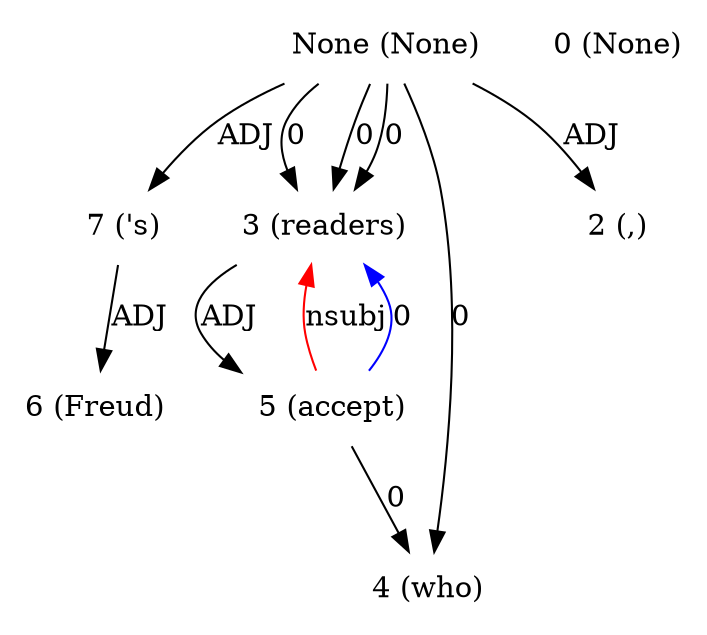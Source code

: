digraph G{
edge [dir=forward]
node [shape=plaintext]

None [label="None (None)"]
None -> 7 [label="ADJ"]
None [label="None (None)"]
None -> 3 [label="0"]
None -> 4 [label="0"]
None [label="None (None)"]
None -> 3 [label="0"]
None [label="None (None)"]
None -> 3 [label="0"]
None -> 2 [label="ADJ"]
0 [label="0 (None)"]
2 [label="2 (,)"]
3 [label="3 (readers)"]
3 -> 5 [label="ADJ"]
5 -> 3 [label="nsubj", color="red"]
4 [label="4 (who)"]
5 [label="5 (accept)"]
5 -> 4 [label="0"]
5 -> 3 [label="0", color="blue"]
6 [label="6 (Freud)"]
7 [label="7 ('s)"]
7 -> 6 [label="ADJ"]
}
